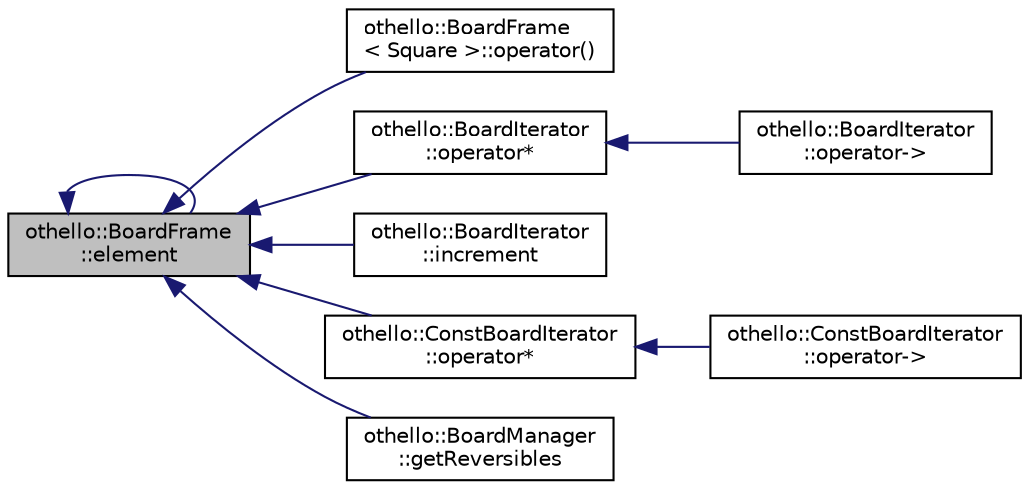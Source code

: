 digraph "othello::BoardFrame::element"
{
  edge [fontname="Helvetica",fontsize="10",labelfontname="Helvetica",labelfontsize="10"];
  node [fontname="Helvetica",fontsize="10",shape=record];
  rankdir="LR";
  Node1 [label="othello::BoardFrame\l::element",height=0.2,width=0.4,color="black", fillcolor="grey75", style="filled", fontcolor="black"];
  Node1 -> Node1 [dir="back",color="midnightblue",fontsize="10",style="solid",fontname="Helvetica"];
  Node1 -> Node2 [dir="back",color="midnightblue",fontsize="10",style="solid",fontname="Helvetica"];
  Node2 [label="othello::BoardFrame\l\< Square \>::operator()",height=0.2,width=0.4,color="black", fillcolor="white", style="filled",URL="$d0/def/classothello_1_1_board_frame.html#a7ebf0c034a03d39cf757801a6d00c23a"];
  Node1 -> Node3 [dir="back",color="midnightblue",fontsize="10",style="solid",fontname="Helvetica"];
  Node3 [label="othello::BoardIterator\l::operator*",height=0.2,width=0.4,color="black", fillcolor="white", style="filled",URL="$d3/dc2/classothello_1_1_board_iterator.html#a22ce46c9401778d6b3bc974df976bc6c"];
  Node3 -> Node4 [dir="back",color="midnightblue",fontsize="10",style="solid",fontname="Helvetica"];
  Node4 [label="othello::BoardIterator\l::operator-\>",height=0.2,width=0.4,color="black", fillcolor="white", style="filled",URL="$d3/dc2/classothello_1_1_board_iterator.html#a70a72e1bfee6158470d443926d32f8c8"];
  Node1 -> Node5 [dir="back",color="midnightblue",fontsize="10",style="solid",fontname="Helvetica"];
  Node5 [label="othello::BoardIterator\l::increment",height=0.2,width=0.4,color="black", fillcolor="white", style="filled",URL="$d3/dc2/classothello_1_1_board_iterator.html#ab077041b5b94502f50269ade00ddaeec"];
  Node1 -> Node6 [dir="back",color="midnightblue",fontsize="10",style="solid",fontname="Helvetica"];
  Node6 [label="othello::ConstBoardIterator\l::operator*",height=0.2,width=0.4,color="black", fillcolor="white", style="filled",URL="$d9/d33/classothello_1_1_const_board_iterator.html#aa1bbec19c816a34077ed8c419cd343bf"];
  Node6 -> Node7 [dir="back",color="midnightblue",fontsize="10",style="solid",fontname="Helvetica"];
  Node7 [label="othello::ConstBoardIterator\l::operator-\>",height=0.2,width=0.4,color="black", fillcolor="white", style="filled",URL="$d9/d33/classothello_1_1_const_board_iterator.html#a78d8bef2509135d76e7b1dbd36a62b4d"];
  Node1 -> Node8 [dir="back",color="midnightblue",fontsize="10",style="solid",fontname="Helvetica"];
  Node8 [label="othello::BoardManager\l::getReversibles",height=0.2,width=0.4,color="black", fillcolor="white", style="filled",URL="$df/d71/classothello_1_1_board_manager.html#a9e2b5b5f98417d457e026eebbee2b0a8"];
}

